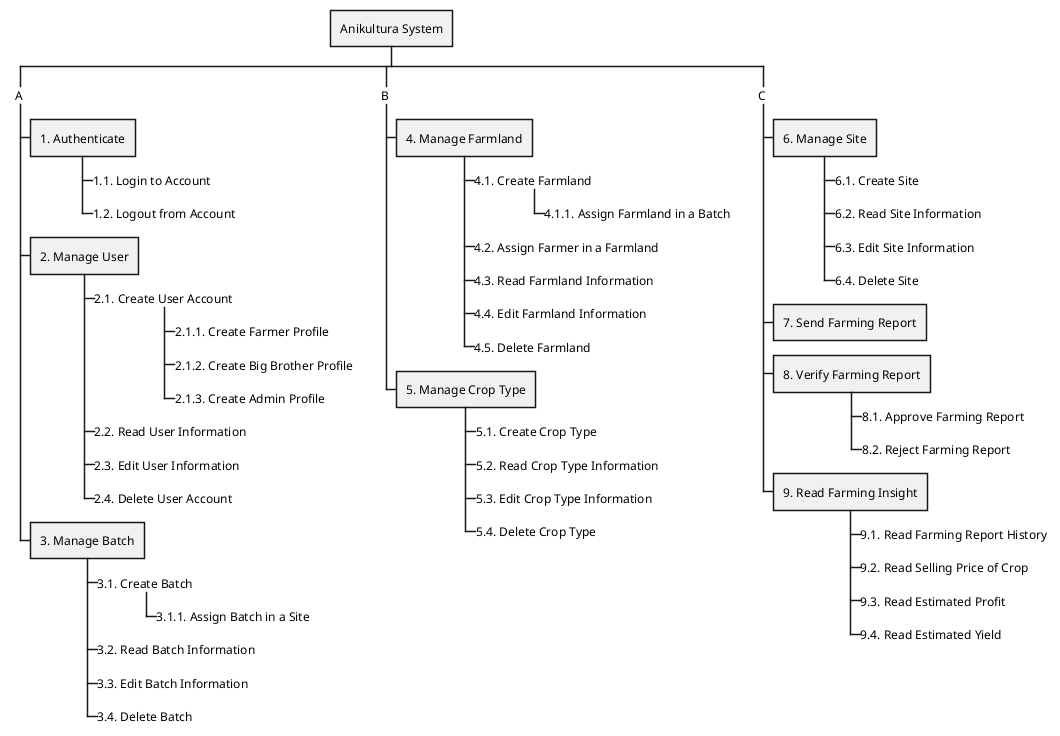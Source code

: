 @startwbs

* Anikultura System

**_ A

*** 1. Authenticate
****_ 1.1. Login to Account
****_ 1.2. Logout from Account

*** 2. Manage User
****_ 2.1. Create User Account
*****_ 2.1.1. Create Farmer Profile
*****_ 2.1.2. Create Big Brother Profile
*****_ 2.1.3. Create Admin Profile
****_ 2.2. Read User Information
****_ 2.3. Edit User Information
****_ 2.4. Delete User Account

*** 3. Manage Batch
****_ 3.1. Create Batch
*****_ 3.1.1. Assign Batch in a Site
****_ 3.2. Read Batch Information
****_ 3.3. Edit Batch Information
****_ 3.4. Delete Batch

**_ B
    
*** 4. Manage Farmland
****_ 4.1. Create Farmland
*****_ 4.1.1. Assign Farmland in a Batch
****_ 4.2. Assign Farmer in a Farmland
****_ 4.3. Read Farmland Information
****_ 4.4. Edit Farmland Information
****_ 4.5. Delete Farmland

*** 5. Manage Crop Type
****_ 5.1. Create Crop Type
****_ 5.2. Read Crop Type Information
****_ 5.3. Edit Crop Type Information
****_ 5.4. Delete Crop Type

**_ C

*** 6. Manage Site
****_ 6.1. Create Site
****_ 6.2. Read Site Information
****_ 6.3. Edit Site Information
****_ 6.4. Delete Site

*** 7. Send Farming Report

*** 8. Verify Farming Report
****_ 8.1. Approve Farming Report
****_ 8.2. Reject Farming Report

*** 9. Read Farming Insight
****_ 9.1. Read Farming Report History
****_ 9.2. Read Selling Price of Crop
****_ 9.3. Read Estimated Profit
****_ 9.4. Read Estimated Yield

@endwbs
